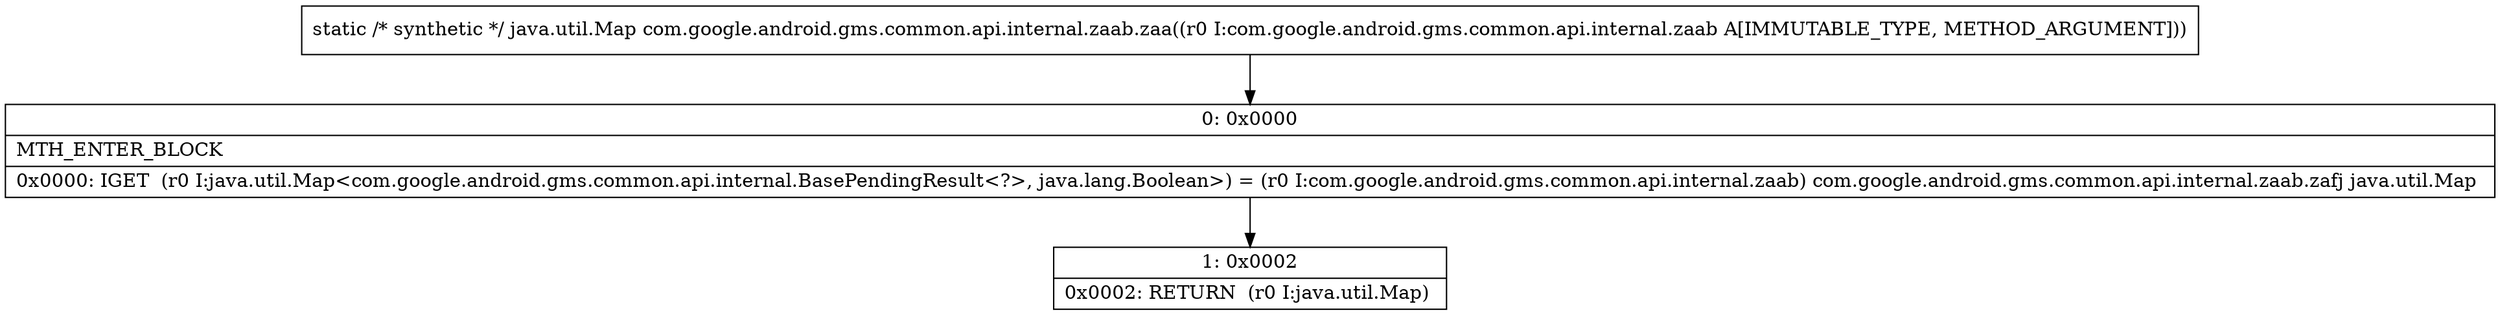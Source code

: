 digraph "CFG forcom.google.android.gms.common.api.internal.zaab.zaa(Lcom\/google\/android\/gms\/common\/api\/internal\/zaab;)Ljava\/util\/Map;" {
Node_0 [shape=record,label="{0\:\ 0x0000|MTH_ENTER_BLOCK\l|0x0000: IGET  (r0 I:java.util.Map\<com.google.android.gms.common.api.internal.BasePendingResult\<?\>, java.lang.Boolean\>) = (r0 I:com.google.android.gms.common.api.internal.zaab) com.google.android.gms.common.api.internal.zaab.zafj java.util.Map \l}"];
Node_1 [shape=record,label="{1\:\ 0x0002|0x0002: RETURN  (r0 I:java.util.Map) \l}"];
MethodNode[shape=record,label="{static \/* synthetic *\/ java.util.Map com.google.android.gms.common.api.internal.zaab.zaa((r0 I:com.google.android.gms.common.api.internal.zaab A[IMMUTABLE_TYPE, METHOD_ARGUMENT])) }"];
MethodNode -> Node_0;
Node_0 -> Node_1;
}

